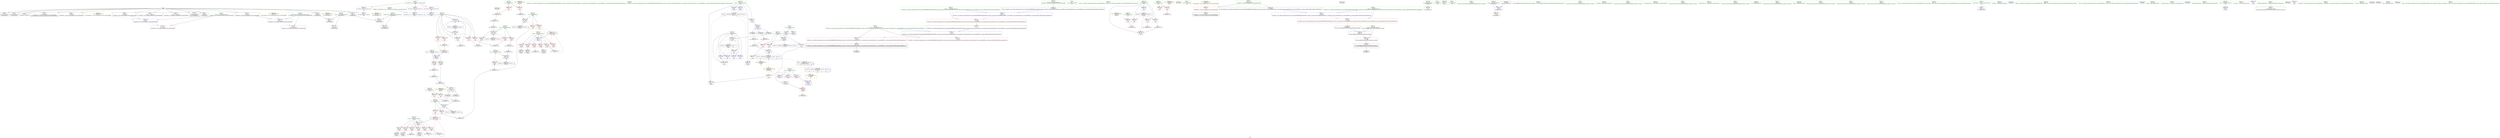 digraph "SVFG" {
	label="SVFG";

	Node0x559aee5b9300 [shape=record,color=grey,label="{NodeID: 0\nNullPtr}"];
	Node0x559aee5b9300 -> Node0x559aee5c7cf0[style=solid];
	Node0x559aee5b9300 -> Node0x559aee5c7df0[style=solid];
	Node0x559aee5b9300 -> Node0x559aee5c7ec0[style=solid];
	Node0x559aee5b9300 -> Node0x559aee5c7f90[style=solid];
	Node0x559aee5b9300 -> Node0x559aee5c8060[style=solid];
	Node0x559aee5b9300 -> Node0x559aee5c8130[style=solid];
	Node0x559aee5b9300 -> Node0x559aee5c8200[style=solid];
	Node0x559aee5b9300 -> Node0x559aee5c82d0[style=solid];
	Node0x559aee5b9300 -> Node0x559aee5c83a0[style=solid];
	Node0x559aee5b9300 -> Node0x559aee5c8470[style=solid];
	Node0x559aee5b9300 -> Node0x559aee5c8540[style=solid];
	Node0x559aee5b9300 -> Node0x559aee5c8610[style=solid];
	Node0x559aee5b9300 -> Node0x559aee5c86e0[style=solid];
	Node0x559aee5b9300 -> Node0x559aee5cde00[style=solid];
	Node0x559aee5ecc00 [shape=record,color=yellow,style=double,label="{NodeID: 360\n16V_1 = ENCHI(MR_16V_0)\npts\{124 \}\nFun[_Z5toStrB5cxx11i]}"];
	Node0x559aee5ecc00 -> Node0x559aee5ce3e0[style=dashed];
	Node0x559aee5d4bc0 [shape=record,color=grey,label="{NodeID: 277\n341 = Binary(340, 254, )\n}"];
	Node0x559aee5d4bc0 -> Node0x559aee5c9680[style=solid];
	Node0x559aee5c94e0 [shape=record,color=blue,label="{NodeID: 194\n279\<--334\nm\<--sub15\nmain\n}"];
	Node0x559aee5c94e0 -> Node0x559aee5cd720[style=dashed];
	Node0x559aee5c94e0 -> Node0x559aee5cd7f0[style=dashed];
	Node0x559aee5c94e0 -> Node0x559aee5e7b40[style=dashed];
	Node0x559aee5c6790 [shape=record,color=red,label="{NodeID: 111\n76\<--54\nsel\<--ehselector.slot\n_Z5toIntNSt7__cxx1112basic_stringIcSt11char_traitsIcESaIcEEE\n}"];
	Node0x559aee5c48b0 [shape=record,color=green,label="{NodeID: 28\n61\<--62\n_ZStrsINSt7__cxx1119basic_istringstreamIcSt11char_traitsIcESaIcEEERiENSt9enable_ifIXsr6__and_ISt6__not_ISt19is_lvalue_referenceIT_EESt33__is_convertible_to_basic_istreamISA_ESt16__is_extractableINSE_14__istream_typeEOT0_vEEE5valueESG_E4typeEOSA_SI_\<--_ZStrsINSt7__cxx1119basic_istringstreamIcSt11char_traitsIcESaIcEEERiENSt9enable_ifIXsr6__and_ISt6__not_ISt19is_lvalue_referenceIT_EESt33__is_convertible_to_basic_istreamISA_ESt16__is_extractableINSE_14__istream_typeEOT0_vEEE5valueESG_E4typeEOSA_SI__field_insensitive\n}"];
	Node0x559aee5e1cb0 [shape=record,color=black,label="{NodeID: 305\nMR_20V_5 = PHI(MR_20V_3, MR_20V_4, MR_20V_2, MR_20V_6, )\npts\{173 \}\n}"];
	Node0x559aee5e1cb0 -> Node0x559aee5cb6a0[style=dashed];
	Node0x559aee5cc6e0 [shape=record,color=red,label="{NodeID: 139\n252\<--248\n\<--nx.addr\n_Z3cnti\n}"];
	Node0x559aee5cc6e0 -> Node0x559aee5d7250[style=solid];
	Node0x559aee5c71d0 [shape=record,color=green,label="{NodeID: 56\n267\<--268\nn\<--n_field_insensitive\nmain\n}"];
	Node0x559aee5c71d0 -> Node0x559aee5ccaf0[style=solid];
	Node0x559aee5c71d0 -> Node0x559aee5ccbc0[style=solid];
	Node0x559aee604b20 [shape=record,color=black,label="{NodeID: 416\n358 = PHI(169, )\n}"];
	Node0x559aee604b20 -> Node0x559aee5c98f0[style=solid];
	Node0x559aee5eb310 [shape=record,color=yellow,style=double,label="{NodeID: 333\n10V_1 = ENCHI(MR_10V_0)\npts\{53 \}\nFun[_Z5toIntNSt7__cxx1112basic_stringIcSt11char_traitsIcESaIcEEE]}"];
	Node0x559aee5eb310 -> Node0x559aee5cdf00[style=dashed];
	Node0x559aee5cde00 [shape=record,color=blue, style = dotted,label="{NodeID: 167\n400\<--3\nllvm.global_ctors_2\<--dummyVal\nGlob }"];
	Node0x559aee5c8980 [shape=record,color=black,label="{NodeID: 84\n92\<--91\n\<--\n_ZStrsINSt7__cxx1119basic_istringstreamIcSt11char_traitsIcESaIcEEERiENSt9enable_ifIXsr6__and_ISt6__not_ISt19is_lvalue_referenceIT_EESt33__is_convertible_to_basic_istreamISA_ESt16__is_extractableINSE_14__istream_typeEOT0_vEEE5valueESG_E4typeEOSA_SI_\n}"];
	Node0x559aee5c8980 -> Node0x559aee5ce240[style=solid];
	Node0x559aee5a28a0 [shape=record,color=green,label="{NodeID: 1\n7\<--1\n__dso_handle\<--dummyObj\nGlob }"];
	Node0x559aee5ecce0 [shape=record,color=yellow,style=double,label="{NodeID: 361\n18V_1 = ENCHI(MR_18V_0)\npts\{126 \}\nFun[_Z5toStrB5cxx11i]}"];
	Node0x559aee5ecce0 -> Node0x559aee5ce4b0[style=dashed];
	Node0x559aee5ca390 [shape=record,color=grey,label="{NodeID: 278\n340 = Binary(254, 339, )\n}"];
	Node0x559aee5ca390 -> Node0x559aee5d4bc0[style=solid];
	Node0x559aee5c95b0 [shape=record,color=blue,label="{NodeID: 195\n281\<--337\nlvl\<--add16\nmain\n}"];
	Node0x559aee5c95b0 -> Node0x559aee5cd8c0[style=dashed];
	Node0x559aee5c95b0 -> Node0x559aee5cd990[style=dashed];
	Node0x559aee5c95b0 -> Node0x559aee5e8040[style=dashed];
	Node0x559aee5c6860 [shape=record,color=red,label="{NodeID: 112\n91\<--83\n\<--__is.addr\n_ZStrsINSt7__cxx1119basic_istringstreamIcSt11char_traitsIcESaIcEEERiENSt9enable_ifIXsr6__and_ISt6__not_ISt19is_lvalue_referenceIT_EESt33__is_convertible_to_basic_istreamISA_ESt16__is_extractableINSE_14__istream_typeEOT0_vEEE5valueESG_E4typeEOSA_SI_\n}"];
	Node0x559aee5c6860 -> Node0x559aee5c8980[style=solid];
	Node0x559aee5c4980 [shape=record,color=green,label="{NodeID: 29\n64\<--65\n_ZNSt7__cxx1119basic_istringstreamIcSt11char_traitsIcESaIcEED1Ev\<--_ZNSt7__cxx1119basic_istringstreamIcSt11char_traitsIcESaIcEED1Ev_field_insensitive\n}"];
	Node0x559aee5e21b0 [shape=record,color=black,label="{NodeID: 306\nMR_26V_3 = PHI(MR_26V_2, MR_26V_1, MR_26V_2, MR_26V_1, )\npts\{179 \}\n}"];
	Node0x559aee5cc7b0 [shape=record,color=red,label="{NodeID: 140\n290\<--263\n\<--tn\nmain\n}"];
	Node0x559aee5cc7b0 -> Node0x559aee5d8450[style=solid];
	Node0x559aee5c72a0 [shape=record,color=green,label="{NodeID: 57\n269\<--270\nx\<--x_field_insensitive\nmain\n}"];
	Node0x559aee5c72a0 -> Node0x559aee5ccc90[style=solid];
	Node0x559aee5c72a0 -> Node0x559aee5ccd60[style=solid];
	Node0x559aee604c60 [shape=record,color=black,label="{NodeID: 417\n367 = PHI()\n}"];
	Node0x559aee5eb3f0 [shape=record,color=yellow,style=double,label="{NodeID: 334\n12V_1 = ENCHI(MR_12V_0)\npts\{55 \}\nFun[_Z5toIntNSt7__cxx1112basic_stringIcSt11char_traitsIcESaIcEEE]}"];
	Node0x559aee5eb3f0 -> Node0x559aee5cdfd0[style=dashed];
	Node0x559aee5cdf00 [shape=record,color=blue,label="{NodeID: 168\n52\<--69\nexn.slot\<--\n_Z5toIntNSt7__cxx1112basic_stringIcSt11char_traitsIcESaIcEEE\n}"];
	Node0x559aee5cdf00 -> Node0x559aee5c66c0[style=dashed];
	Node0x559aee5c8a50 [shape=record,color=black,label="{NodeID: 85\n80\<--102\n_ZStrsINSt7__cxx1119basic_istringstreamIcSt11char_traitsIcESaIcEEERiENSt9enable_ifIXsr6__and_ISt6__not_ISt19is_lvalue_referenceIT_EESt33__is_convertible_to_basic_istreamISA_ESt16__is_extractableINSE_14__istream_typeEOT0_vEEE5valueESG_E4typeEOSA_SI__ret\<--\n_ZStrsINSt7__cxx1119basic_istringstreamIcSt11char_traitsIcESaIcEEERiENSt9enable_ifIXsr6__and_ISt6__not_ISt19is_lvalue_referenceIT_EESt33__is_convertible_to_basic_istreamISA_ESt16__is_extractableINSE_14__istream_typeEOT0_vEEE5valueESG_E4typeEOSA_SI_\n|{<s0>4}}"];
	Node0x559aee5c8a50:s0 -> Node0x559aee603a40[style=solid,color=blue];
	Node0x559aee5b96e0 [shape=record,color=green,label="{NodeID: 2\n12\<--1\n_ZSt3cin\<--dummyObj\nGlob }"];
	Node0x559aee5ca510 [shape=record,color=grey,label="{NodeID: 279\n337 = Binary(336, 222, )\n}"];
	Node0x559aee5ca510 -> Node0x559aee5c95b0[style=solid];
	Node0x559aee5c9680 [shape=record,color=blue,label="{NodeID: 196\n283\<--341\nmaxy\<--sub17\nmain\n}"];
	Node0x559aee5c9680 -> Node0x559aee5cda60[style=dashed];
	Node0x559aee5c9680 -> Node0x559aee5e8540[style=dashed];
	Node0x559aee5c6930 [shape=record,color=red,label="{NodeID: 113\n95\<--85\n\<--__x.addr\n_ZStrsINSt7__cxx1119basic_istringstreamIcSt11char_traitsIcESaIcEEERiENSt9enable_ifIXsr6__and_ISt6__not_ISt19is_lvalue_referenceIT_EESt33__is_convertible_to_basic_istreamISA_ESt16__is_extractableINSE_14__istream_typeEOT0_vEEE5valueESG_E4typeEOSA_SI_\n|{<s0>7}}"];
	Node0x559aee5c6930:s0 -> Node0x559aee605700[style=solid,color=red];
	Node0x559aee5c4a80 [shape=record,color=green,label="{NodeID: 30\n83\<--84\n__is.addr\<--__is.addr_field_insensitive\n_ZStrsINSt7__cxx1119basic_istringstreamIcSt11char_traitsIcESaIcEEERiENSt9enable_ifIXsr6__and_ISt6__not_ISt19is_lvalue_referenceIT_EESt33__is_convertible_to_basic_istreamISA_ESt16__is_extractableINSE_14__istream_typeEOT0_vEEE5valueESG_E4typeEOSA_SI_\n}"];
	Node0x559aee5c4a80 -> Node0x559aee5c6860[style=solid];
	Node0x559aee5c4a80 -> Node0x559aee5ce0a0[style=solid];
	Node0x559aee5e26b0 [shape=record,color=black,label="{NodeID: 307\nMR_28V_5 = PHI(MR_28V_4, MR_28V_1, MR_28V_1, MR_28V_1, )\npts\{90000 \}\n|{<s0>14|<s1>15|<s2>23}}"];
	Node0x559aee5e26b0:s0 -> Node0x559aee5cff30[style=dashed,color=blue];
	Node0x559aee5e26b0:s1 -> Node0x559aee5ceb30[style=dashed,color=blue];
	Node0x559aee5e26b0:s2 -> Node0x559aee5e8a40[style=dashed,color=blue];
	Node0x559aee5cc880 [shape=record,color=red,label="{NodeID: 141\n289\<--265\n\<--ti\nmain\n}"];
	Node0x559aee5cc880 -> Node0x559aee5d8450[style=solid];
	Node0x559aee5c7370 [shape=record,color=green,label="{NodeID: 58\n271\<--272\ny\<--y_field_insensitive\nmain\n}"];
	Node0x559aee5c7370 -> Node0x559aee5cce30[style=solid];
	Node0x559aee5c7370 -> Node0x559aee5ccf00[style=solid];
	Node0x559aee604d30 [shape=record,color=black,label="{NodeID: 418\n372 = PHI()\n}"];
	Node0x559aee5cdfd0 [shape=record,color=blue,label="{NodeID: 169\n54\<--71\nehselector.slot\<--\n_Z5toIntNSt7__cxx1112basic_stringIcSt11char_traitsIcESaIcEEE\n}"];
	Node0x559aee5cdfd0 -> Node0x559aee5c6790[style=dashed];
	Node0x559aee5c8b20 [shape=record,color=black,label="{NodeID: 86\n132\<--121\n\<--os\n_Z5toStrB5cxx11i\n}"];
	Node0x559aee5b90a0 [shape=record,color=green,label="{NodeID: 3\n13\<--1\n.str\<--dummyObj\nGlob }"];
	Node0x559aee5ca690 [shape=record,color=grey,label="{NodeID: 280\n314 = Binary(313, 222, )\n}"];
	Node0x559aee5ca690 -> Node0x559aee5cf0e0[style=solid];
	Node0x559aee5c9750 [shape=record,color=blue,label="{NodeID: 197\n277\<--187\np\<--\nmain\n}"];
	Node0x559aee5c9750 -> Node0x559aee5cd650[style=dashed];
	Node0x559aee5c9750 -> Node0x559aee5e7640[style=dashed];
	Node0x559aee5c6a00 [shape=record,color=red,label="{NodeID: 114\n94\<--87\n\<--__ret_is\n_ZStrsINSt7__cxx1119basic_istringstreamIcSt11char_traitsIcESaIcEEERiENSt9enable_ifIXsr6__and_ISt6__not_ISt19is_lvalue_referenceIT_EESt33__is_convertible_to_basic_istreamISA_ESt16__is_extractableINSE_14__istream_typeEOT0_vEEE5valueESG_E4typeEOSA_SI_\n}"];
	Node0x559aee5c4b50 [shape=record,color=green,label="{NodeID: 31\n85\<--86\n__x.addr\<--__x.addr_field_insensitive\n_ZStrsINSt7__cxx1119basic_istringstreamIcSt11char_traitsIcESaIcEEERiENSt9enable_ifIXsr6__and_ISt6__not_ISt19is_lvalue_referenceIT_EESt33__is_convertible_to_basic_istreamISA_ESt16__is_extractableINSE_14__istream_typeEOT0_vEEE5valueESG_E4typeEOSA_SI_\n}"];
	Node0x559aee5c4b50 -> Node0x559aee5c6930[style=solid];
	Node0x559aee5c4b50 -> Node0x559aee5ce170[style=solid];
	Node0x559aee5e2bb0 [shape=record,color=black,label="{NodeID: 308\nMR_30V_5 = PHI(MR_30V_4, MR_30V_1, MR_30V_1, MR_30V_1, )\npts\{110000 \}\n|{<s0>14|<s1>15|<s2>23}}"];
	Node0x559aee5e2bb0:s0 -> Node0x559aee5d0090[style=dashed,color=blue];
	Node0x559aee5e2bb0:s1 -> Node0x559aee5e2bb0[style=dashed,color=blue];
	Node0x559aee5e2bb0:s2 -> Node0x559aee5e8a40[style=dashed,color=blue];
	Node0x559aee5cc950 [shape=record,color=red,label="{NodeID: 142\n364\<--265\n\<--ti\nmain\n}"];
	Node0x559aee5cc950 -> Node0x559aee5d76d0[style=solid];
	Node0x559aee5c7440 [shape=record,color=green,label="{NodeID: 59\n273\<--274\nlayer\<--layer_field_insensitive\nmain\n}"];
	Node0x559aee5c7440 -> Node0x559aee5ccfd0[style=solid];
	Node0x559aee5c7440 -> Node0x559aee5cd0a0[style=solid];
	Node0x559aee5c7440 -> Node0x559aee5cd170[style=solid];
	Node0x559aee5c7440 -> Node0x559aee5cef40[style=solid];
	Node0x559aee604e00 [shape=record,color=black,label="{NodeID: 419\n81 = PHI(50, )\n0th arg _ZStrsINSt7__cxx1119basic_istringstreamIcSt11char_traitsIcESaIcEEERiENSt9enable_ifIXsr6__and_ISt6__not_ISt19is_lvalue_referenceIT_EESt33__is_convertible_to_basic_istreamISA_ESt16__is_extractableINSE_14__istream_typeEOT0_vEEE5valueESG_E4typeEOSA_SI_ }"];
	Node0x559aee604e00 -> Node0x559aee5ce0a0[style=solid];
	Node0x559aee5ce0a0 [shape=record,color=blue,label="{NodeID: 170\n83\<--81\n__is.addr\<--__is\n_ZStrsINSt7__cxx1119basic_istringstreamIcSt11char_traitsIcESaIcEEERiENSt9enable_ifIXsr6__and_ISt6__not_ISt19is_lvalue_referenceIT_EESt33__is_convertible_to_basic_istreamISA_ESt16__is_extractableINSE_14__istream_typeEOT0_vEEE5valueESG_E4typeEOSA_SI_\n}"];
	Node0x559aee5ce0a0 -> Node0x559aee5c6860[style=dashed];
	Node0x559aee5c8bf0 [shape=record,color=black,label="{NodeID: 87\n260\<--184\nmain_ret\<--\nmain\n}"];
	Node0x559aee5a2990 [shape=record,color=green,label="{NodeID: 4\n15\<--1\n.str.1\<--dummyObj\nGlob }"];
	Node0x559aee5ca810 [shape=record,color=grey,label="{NodeID: 281\n224 = Binary(223, 222, )\n|{<s0>14}}"];
	Node0x559aee5ca810:s0 -> Node0x559aee6052f0[style=solid,color=red];
	Node0x559aee5c9820 [shape=record,color=blue,label="{NodeID: 198\n277\<--193\np\<--\nmain\n}"];
	Node0x559aee5c9820 -> Node0x559aee5cd650[style=dashed];
	Node0x559aee5c9820 -> Node0x559aee5e7640[style=dashed];
	Node0x559aee5cb360 [shape=record,color=red,label="{NodeID: 115\n102\<--87\n\<--__ret_is\n_ZStrsINSt7__cxx1119basic_istringstreamIcSt11char_traitsIcESaIcEEERiENSt9enable_ifIXsr6__and_ISt6__not_ISt19is_lvalue_referenceIT_EESt33__is_convertible_to_basic_istreamISA_ESt16__is_extractableINSE_14__istream_typeEOT0_vEEE5valueESG_E4typeEOSA_SI_\n}"];
	Node0x559aee5cb360 -> Node0x559aee5c8a50[style=solid];
	Node0x559aee5c4c20 [shape=record,color=green,label="{NodeID: 32\n87\<--88\n__ret_is\<--__ret_is_field_insensitive\n_ZStrsINSt7__cxx1119basic_istringstreamIcSt11char_traitsIcESaIcEEERiENSt9enable_ifIXsr6__and_ISt6__not_ISt19is_lvalue_referenceIT_EESt33__is_convertible_to_basic_istreamISA_ESt16__is_extractableINSE_14__istream_typeEOT0_vEEE5valueESG_E4typeEOSA_SI_\n}"];
	Node0x559aee5c4c20 -> Node0x559aee5c6a00[style=solid];
	Node0x559aee5c4c20 -> Node0x559aee5cb360[style=solid];
	Node0x559aee5c4c20 -> Node0x559aee5ce240[style=solid];
	Node0x559aee5cca20 [shape=record,color=red,label="{NodeID: 143\n374\<--265\n\<--ti\nmain\n}"];
	Node0x559aee5cca20 -> Node0x559aee5d7550[style=solid];
	Node0x559aee5c7510 [shape=record,color=green,label="{NodeID: 60\n275\<--276\nnx\<--nx_field_insensitive\nmain\n}"];
	Node0x559aee5c7510 -> Node0x559aee5cd240[style=solid];
	Node0x559aee5c7510 -> Node0x559aee5cd310[style=solid];
	Node0x559aee5c7510 -> Node0x559aee5cd3e0[style=solid];
	Node0x559aee5c7510 -> Node0x559aee5cd4b0[style=solid];
	Node0x559aee5c7510 -> Node0x559aee5cd580[style=solid];
	Node0x559aee5c7510 -> Node0x559aee5cf010[style=solid];
	Node0x559aee5c7510 -> Node0x559aee5cf0e0[style=solid];
	Node0x559aee604fa0 [shape=record,color=black,label="{NodeID: 420\n82 = PHI(48, )\n1st arg _ZStrsINSt7__cxx1119basic_istringstreamIcSt11char_traitsIcESaIcEEERiENSt9enable_ifIXsr6__and_ISt6__not_ISt19is_lvalue_referenceIT_EESt33__is_convertible_to_basic_istreamISA_ESt16__is_extractableINSE_14__istream_typeEOT0_vEEE5valueESG_E4typeEOSA_SI_ }"];
	Node0x559aee604fa0 -> Node0x559aee5ce170[style=solid];
	Node0x559aee5ce170 [shape=record,color=blue,label="{NodeID: 171\n85\<--82\n__x.addr\<--__x\n_ZStrsINSt7__cxx1119basic_istringstreamIcSt11char_traitsIcESaIcEEERiENSt9enable_ifIXsr6__and_ISt6__not_ISt19is_lvalue_referenceIT_EESt33__is_convertible_to_basic_istreamISA_ESt16__is_extractableINSE_14__istream_typeEOT0_vEEE5valueESG_E4typeEOSA_SI_\n}"];
	Node0x559aee5ce170 -> Node0x559aee5c6930[style=dashed];
	Node0x559aee5c8cc0 [shape=record,color=black,label="{NodeID: 88\n196\<--195\nidxprom\<--\n_Z2goii\n}"];
	Node0x559aee5b95e0 [shape=record,color=green,label="{NodeID: 5\n18\<--1\n\<--dummyObj\nCan only get source location for instruction, argument, global var or function.}"];
	Node0x559aee5ca990 [shape=record,color=grey,label="{NodeID: 282\n301 = Binary(296, 298, )\n}"];
	Node0x559aee5ca990 -> Node0x559aee5cac90[style=solid];
	Node0x559aee5c98f0 [shape=record,color=blue,label="{NodeID: 199\n277\<--358\np\<--call24\nmain\n}"];
	Node0x559aee5c98f0 -> Node0x559aee5cd650[style=dashed];
	Node0x559aee5c98f0 -> Node0x559aee5e7640[style=dashed];
	Node0x559aee5cb430 [shape=record,color=red,label="{NodeID: 116\n133\<--119\n\<--a.addr\n_Z5toStrB5cxx11i\n}"];
	Node0x559aee5c4cf0 [shape=record,color=green,label="{NodeID: 33\n97\<--98\n_ZSt7forwardIRiEOT_RNSt16remove_referenceIS1_E4typeE\<--_ZSt7forwardIRiEOT_RNSt16remove_referenceIS1_E4typeE_field_insensitive\n}"];
	Node0x559aee5ccaf0 [shape=record,color=red,label="{NodeID: 144\n309\<--267\n\<--n\nmain\n}"];
	Node0x559aee5ccaf0 -> Node0x559aee5d82d0[style=solid];
	Node0x559aee5c75e0 [shape=record,color=green,label="{NodeID: 61\n277\<--278\np\<--p_field_insensitive\nmain\n}"];
	Node0x559aee5c75e0 -> Node0x559aee5cd650[style=solid];
	Node0x559aee5c75e0 -> Node0x559aee5cf1b0[style=solid];
	Node0x559aee5c75e0 -> Node0x559aee5c9340[style=solid];
	Node0x559aee5c75e0 -> Node0x559aee5c9410[style=solid];
	Node0x559aee5c75e0 -> Node0x559aee5c9750[style=solid];
	Node0x559aee5c75e0 -> Node0x559aee5c9820[style=solid];
	Node0x559aee5c75e0 -> Node0x559aee5c98f0[style=solid];
	Node0x559aee6050e0 [shape=record,color=black,label="{NodeID: 421\n247 = PHI(307, 332, )\n0th arg _Z3cnti }"];
	Node0x559aee6050e0 -> Node0x559aee5cecd0[style=solid];
	Node0x559aee5ce240 [shape=record,color=blue,label="{NodeID: 172\n87\<--92\n__ret_is\<--\n_ZStrsINSt7__cxx1119basic_istringstreamIcSt11char_traitsIcESaIcEEERiENSt9enable_ifIXsr6__and_ISt6__not_ISt19is_lvalue_referenceIT_EESt33__is_convertible_to_basic_istreamISA_ESt16__is_extractableINSE_14__istream_typeEOT0_vEEE5valueESG_E4typeEOSA_SI_\n}"];
	Node0x559aee5ce240 -> Node0x559aee5c6a00[style=dashed];
	Node0x559aee5ce240 -> Node0x559aee5cb360[style=dashed];
	Node0x559aee5c8d90 [shape=record,color=black,label="{NodeID: 89\n199\<--198\nidxprom4\<--\n_Z2goii\n}"];
	Node0x559aee5b4270 [shape=record,color=green,label="{NodeID: 6\n57\<--1\n\<--dummyObj\nCan only get source location for instruction, argument, global var or function.}"];
	Node0x559aee5cab10 [shape=record,color=grey,label="{NodeID: 283\n228 = Binary(229, 227, )\n}"];
	Node0x559aee5cab10 -> Node0x559aee5cb110[style=solid];
	Node0x559aee5c99c0 [shape=record,color=blue,label="{NodeID: 200\n265\<--375\nti\<--inc32\nmain\n}"];
	Node0x559aee5c99c0 -> Node0x559aee5e6b50[style=dashed];
	Node0x559aee5cb500 [shape=record,color=red,label="{NodeID: 117\n151\<--123\nexn\<--exn.slot\n_Z5toStrB5cxx11i\n}"];
	Node0x559aee5c4df0 [shape=record,color=green,label="{NodeID: 34\n100\<--101\n_ZNSirsERi\<--_ZNSirsERi_field_insensitive\n}"];
	Node0x559aee5ccbc0 [shape=record,color=red,label="{NodeID: 145\n330\<--267\n\<--n\nmain\n}"];
	Node0x559aee5ccbc0 -> Node0x559aee5caf90[style=solid];
	Node0x559aee5c76b0 [shape=record,color=green,label="{NodeID: 62\n279\<--280\nm\<--m_field_insensitive\nmain\n}"];
	Node0x559aee5c76b0 -> Node0x559aee5cd720[style=solid];
	Node0x559aee5c76b0 -> Node0x559aee5cd7f0[style=solid];
	Node0x559aee5c76b0 -> Node0x559aee5c94e0[style=solid];
	Node0x559aee6052f0 [shape=record,color=black,label="{NodeID: 422\n170 = PHI(224, 230, 356, )\n0th arg _Z2goii }"];
	Node0x559aee6052f0 -> Node0x559aee5ce580[style=solid];
	Node0x559aee5eb8b0 [shape=record,color=yellow,style=double,label="{NodeID: 339\n36V_1 = ENCHI(MR_36V_0)\npts\{264 \}\nFun[main]}"];
	Node0x559aee5eb8b0 -> Node0x559aee5cc7b0[style=dashed];
	Node0x559aee5ce310 [shape=record,color=blue,label="{NodeID: 173\n119\<--118\na.addr\<--a\n_Z5toStrB5cxx11i\n}"];
	Node0x559aee5ce310 -> Node0x559aee5cb430[style=dashed];
	Node0x559aee5c8e60 [shape=record,color=black,label="{NodeID: 90\n203\<--202\nidxprom6\<--\n_Z2goii\n}"];
	Node0x559aee5b8b00 [shape=record,color=green,label="{NodeID: 7\n129\<--1\n\<--dummyObj\nCan only get source location for instruction, argument, global var or function.}"];
	Node0x559aee5cac90 [shape=record,color=grey,label="{NodeID: 284\n302 = Binary(301, 254, )\n}"];
	Node0x559aee5cac90 -> Node0x559aee5cae10[style=solid];
	Node0x559aee5c9a90 [shape=record,color=blue,label="{NodeID: 201\n389\<--388\n__t.addr\<--__t\n_ZSt7forwardIRiEOT_RNSt16remove_referenceIS1_E4typeE\n}"];
	Node0x559aee5c9a90 -> Node0x559aee5cdb30[style=dashed];
	Node0x559aee5cb5d0 [shape=record,color=red,label="{NodeID: 118\n152\<--125\nsel\<--ehselector.slot\n_Z5toStrB5cxx11i\n}"];
	Node0x559aee5c4ef0 [shape=record,color=green,label="{NodeID: 35\n108\<--109\n__gxx_personality_v0\<--__gxx_personality_v0_field_insensitive\n}"];
	Node0x559aee5ccc90 [shape=record,color=red,label="{NodeID: 146\n297\<--269\n\<--x\nmain\n}"];
	Node0x559aee5c7780 [shape=record,color=green,label="{NodeID: 63\n281\<--282\nlvl\<--lvl_field_insensitive\nmain\n}"];
	Node0x559aee5c7780 -> Node0x559aee5cd8c0[style=solid];
	Node0x559aee5c7780 -> Node0x559aee5cd990[style=solid];
	Node0x559aee5c7780 -> Node0x559aee5c95b0[style=solid];
	Node0x559aee605540 [shape=record,color=black,label="{NodeID: 423\n171 = PHI(226, 232, 357, )\n1st arg _Z2goii }"];
	Node0x559aee605540 -> Node0x559aee5ce650[style=solid];
	Node0x559aee5ce3e0 [shape=record,color=blue,label="{NodeID: 174\n123\<--145\nexn.slot\<--\n_Z5toStrB5cxx11i\n}"];
	Node0x559aee5ce3e0 -> Node0x559aee5cb500[style=dashed];
	Node0x559aee5c8f30 [shape=record,color=black,label="{NodeID: 91\n206\<--205\nidxprom8\<--\n_Z2goii\n}"];
	Node0x559aee5b9840 [shape=record,color=green,label="{NodeID: 8\n184\<--1\n\<--dummyObj\nCan only get source location for instruction, argument, global var or function.}"];
	Node0x559aee5cae10 [shape=record,color=grey,label="{NodeID: 285\n303 = Binary(302, 222, )\n}"];
	Node0x559aee5cae10 -> Node0x559aee5cef40[style=solid];
	Node0x559aee5cb6a0 [shape=record,color=red,label="{NodeID: 119\n242\<--172\n\<--retval\n_Z2goii\n}"];
	Node0x559aee5cb6a0 -> Node0x559aee5c91a0[style=solid];
	Node0x559aee5c4ff0 [shape=record,color=green,label="{NodeID: 36\n114\<--115\n_Z5toStrB5cxx11i\<--_Z5toStrB5cxx11i_field_insensitive\n}"];
	Node0x559aee5ccd60 [shape=record,color=red,label="{NodeID: 147\n351\<--269\n\<--x\nmain\n}"];
	Node0x559aee5ccd60 -> Node0x559aee5d7cd0[style=solid];
	Node0x559aee5c7850 [shape=record,color=green,label="{NodeID: 64\n283\<--284\nmaxy\<--maxy_field_insensitive\nmain\n}"];
	Node0x559aee5c7850 -> Node0x559aee5cda60[style=solid];
	Node0x559aee5c7850 -> Node0x559aee5c9680[style=solid];
	Node0x559aee605700 [shape=record,color=black,label="{NodeID: 424\n388 = PHI(95, )\n0th arg _ZSt7forwardIRiEOT_RNSt16remove_referenceIS1_E4typeE }"];
	Node0x559aee605700 -> Node0x559aee5c9a90[style=solid];
	Node0x559aee5eba70 [shape=record,color=yellow,style=double,label="{NodeID: 341\n40V_1 = ENCHI(MR_40V_0)\npts\{268 \}\nFun[main]}"];
	Node0x559aee5eba70 -> Node0x559aee5ccaf0[style=dashed];
	Node0x559aee5eba70 -> Node0x559aee5ccbc0[style=dashed];
	Node0x559aee5ce4b0 [shape=record,color=blue,label="{NodeID: 175\n125\<--147\nehselector.slot\<--\n_Z5toStrB5cxx11i\n}"];
	Node0x559aee5ce4b0 -> Node0x559aee5cb5d0[style=dashed];
	Node0x559aee5c9000 [shape=record,color=black,label="{NodeID: 92\n216\<--215\nidxprom13\<--\n_Z2goii\n}"];
	Node0x559aee5b98d0 [shape=record,color=green,label="{NodeID: 9\n187\<--1\n\<--dummyObj\nCan only get source location for instruction, argument, global var or function.}"];
	Node0x559aee5caf90 [shape=record,color=grey,label="{NodeID: 286\n334 = Binary(330, 333, )\n}"];
	Node0x559aee5caf90 -> Node0x559aee5c94e0[style=solid];
	Node0x559aee5cb770 [shape=record,color=red,label="{NodeID: 120\n182\<--174\n\<--a.addr\n_Z2goii\n}"];
	Node0x559aee5cb770 -> Node0x559aee5d79d0[style=solid];
	Node0x559aee5c50f0 [shape=record,color=green,label="{NodeID: 37\n119\<--120\na.addr\<--a.addr_field_insensitive\n_Z5toStrB5cxx11i\n}"];
	Node0x559aee5c50f0 -> Node0x559aee5cb430[style=solid];
	Node0x559aee5c50f0 -> Node0x559aee5ce310[style=solid];
	Node0x559aee5cff30 [shape=record,color=yellow,style=double,label="{NodeID: 397\n28V_2 = CSCHI(MR_28V_1)\npts\{90000 \}\nCS[]|{<s0>15}}"];
	Node0x559aee5cff30:s0 -> Node0x559aee5ec820[style=dashed,color=red];
	Node0x559aee5cce30 [shape=record,color=red,label="{NodeID: 148\n296\<--271\n\<--y\nmain\n}"];
	Node0x559aee5cce30 -> Node0x559aee5ca990[style=solid];
	Node0x559aee5c7920 [shape=record,color=green,label="{NodeID: 65\n299\<--300\nabs\<--abs_field_insensitive\n}"];
	Node0x559aee605810 [shape=record,color=black,label="{NodeID: 425\n118 = PHI()\n1st arg _Z5toStrB5cxx11i }"];
	Node0x559aee605810 -> Node0x559aee5ce310[style=solid];
	Node0x559aee5ebb50 [shape=record,color=yellow,style=double,label="{NodeID: 342\n42V_1 = ENCHI(MR_42V_0)\npts\{270 \}\nFun[main]}"];
	Node0x559aee5ebb50 -> Node0x559aee5ccc90[style=dashed];
	Node0x559aee5ebb50 -> Node0x559aee5ccd60[style=dashed];
	Node0x559aee5ce580 [shape=record,color=blue,label="{NodeID: 176\n174\<--170\na.addr\<--a\n_Z2goii\n}"];
	Node0x559aee5ce580 -> Node0x559aee5cb770[style=dashed];
	Node0x559aee5ce580 -> Node0x559aee5cb840[style=dashed];
	Node0x559aee5ce580 -> Node0x559aee5cb910[style=dashed];
	Node0x559aee5ce580 -> Node0x559aee5cb9e0[style=dashed];
	Node0x559aee5ce580 -> Node0x559aee5cbab0[style=dashed];
	Node0x559aee5ce580 -> Node0x559aee5cbb80[style=dashed];
	Node0x559aee5c90d0 [shape=record,color=black,label="{NodeID: 93\n219\<--218\nidxprom15\<--\n_Z2goii\n}"];
	Node0x559aee5b9960 [shape=record,color=green,label="{NodeID: 10\n193\<--1\n\<--dummyObj\nCan only get source location for instruction, argument, global var or function.}"];
	Node0x559aee5cb110 [shape=record,color=grey,label="{NodeID: 287\n235 = Binary(228, 234, )\n}"];
	Node0x559aee5cb110 -> Node0x559aee5ceb30[style=solid];
	Node0x559aee5cb840 [shape=record,color=red,label="{NodeID: 121\n195\<--174\n\<--a.addr\n_Z2goii\n}"];
	Node0x559aee5cb840 -> Node0x559aee5c8cc0[style=solid];
	Node0x559aee5c51c0 [shape=record,color=green,label="{NodeID: 38\n121\<--122\nos\<--os_field_insensitive\n_Z5toStrB5cxx11i\n}"];
	Node0x559aee5c51c0 -> Node0x559aee5c8b20[style=solid];
	Node0x559aee5d0090 [shape=record,color=yellow,style=double,label="{NodeID: 398\n30V_3 = CSCHI(MR_30V_2)\npts\{110000 \}\nCS[]|{<s0>15|<s1>15|<s2>15}}"];
	Node0x559aee5d0090:s0 -> Node0x559aee5cc3a0[style=dashed,color=red];
	Node0x559aee5d0090:s1 -> Node0x559aee5cea60[style=dashed,color=red];
	Node0x559aee5d0090:s2 -> Node0x559aee5e2bb0[style=dashed,color=red];
	Node0x559aee5ccf00 [shape=record,color=red,label="{NodeID: 149\n336\<--271\n\<--y\nmain\n}"];
	Node0x559aee5ccf00 -> Node0x559aee5ca510[style=solid];
	Node0x559aee5c7a20 [shape=record,color=green,label="{NodeID: 66\n368\<--369\nprintf\<--printf_field_insensitive\n}"];
	Node0x559aee5ebc30 [shape=record,color=yellow,style=double,label="{NodeID: 343\n44V_1 = ENCHI(MR_44V_0)\npts\{272 \}\nFun[main]}"];
	Node0x559aee5ebc30 -> Node0x559aee5cce30[style=dashed];
	Node0x559aee5ebc30 -> Node0x559aee5ccf00[style=dashed];
	Node0x559aee5ce650 [shape=record,color=blue,label="{NodeID: 177\n176\<--171\nb.addr\<--b\n_Z2goii\n}"];
	Node0x559aee5ce650 -> Node0x559aee5cbc50[style=dashed];
	Node0x559aee5ce650 -> Node0x559aee5cbd20[style=dashed];
	Node0x559aee5ce650 -> Node0x559aee5cbdf0[style=dashed];
	Node0x559aee5ce650 -> Node0x559aee5cbec0[style=dashed];
	Node0x559aee5ce650 -> Node0x559aee5cbf90[style=dashed];
	Node0x559aee5ce650 -> Node0x559aee5cc060[style=dashed];
	Node0x559aee5c91a0 [shape=record,color=black,label="{NodeID: 94\n169\<--242\n_Z2goii_ret\<--\n_Z2goii\n|{<s0>14|<s1>15|<s2>23}}"];
	Node0x559aee5c91a0:s0 -> Node0x559aee603f00[style=solid,color=blue];
	Node0x559aee5c91a0:s1 -> Node0x559aee604070[style=solid,color=blue];
	Node0x559aee5c91a0:s2 -> Node0x559aee604b20[style=solid,color=blue];
	Node0x559aee5b99f0 [shape=record,color=green,label="{NodeID: 11\n222\<--1\n\<--dummyObj\nCan only get source location for instruction, argument, global var or function.}"];
	Node0x559aee5cb290 [shape=record,color=grey,label="{NodeID: 288\n234 = Binary(229, 233, )\n}"];
	Node0x559aee5cb290 -> Node0x559aee5cb110[style=solid];
	Node0x559aee5cb910 [shape=record,color=red,label="{NodeID: 122\n202\<--174\n\<--a.addr\n_Z2goii\n}"];
	Node0x559aee5cb910 -> Node0x559aee5c8e60[style=solid];
	Node0x559aee5c5290 [shape=record,color=green,label="{NodeID: 39\n123\<--124\nexn.slot\<--exn.slot_field_insensitive\n_Z5toStrB5cxx11i\n}"];
	Node0x559aee5c5290 -> Node0x559aee5cb500[style=solid];
	Node0x559aee5c5290 -> Node0x559aee5ce3e0[style=solid];
	Node0x559aee5ccfd0 [shape=record,color=red,label="{NodeID: 150\n318\<--273\n\<--layer\nmain\n}"];
	Node0x559aee5ccfd0 -> Node0x559aee5d7fd0[style=solid];
	Node0x559aee5c7b20 [shape=record,color=green,label="{NodeID: 67\n389\<--390\n__t.addr\<--__t.addr_field_insensitive\n_ZSt7forwardIRiEOT_RNSt16remove_referenceIS1_E4typeE\n}"];
	Node0x559aee5c7b20 -> Node0x559aee5cdb30[style=solid];
	Node0x559aee5c7b20 -> Node0x559aee5c9a90[style=solid];
	Node0x559aee5ce720 [shape=record,color=blue,label="{NodeID: 178\n172\<--187\nretval\<--\n_Z2goii\n}"];
	Node0x559aee5ce720 -> Node0x559aee5e1cb0[style=dashed];
	Node0x559aee5c9270 [shape=record,color=black,label="{NodeID: 95\n246\<--256\n_Z3cnti_ret\<--mul1\n_Z3cnti\n|{<s0>21|<s1>22}}"];
	Node0x559aee5c9270:s0 -> Node0x559aee604620[style=solid,color=blue];
	Node0x559aee5c9270:s1 -> Node0x559aee6049e0[style=solid,color=blue];
	Node0x559aee5b8cb0 [shape=record,color=green,label="{NodeID: 12\n229\<--1\n\<--dummyObj\nCan only get source location for instruction, argument, global var or function.}"];
	Node0x559aee5d6dd0 [shape=record,color=grey,label="{NodeID: 289\n332 = Binary(331, 222, )\n|{<s0>22}}"];
	Node0x559aee5d6dd0:s0 -> Node0x559aee6050e0[style=solid,color=red];
	Node0x559aee5cb9e0 [shape=record,color=red,label="{NodeID: 123\n215\<--174\n\<--a.addr\n_Z2goii\n}"];
	Node0x559aee5cb9e0 -> Node0x559aee5c9000[style=solid];
	Node0x559aee5c5360 [shape=record,color=green,label="{NodeID: 40\n125\<--126\nehselector.slot\<--ehselector.slot_field_insensitive\n_Z5toStrB5cxx11i\n}"];
	Node0x559aee5c5360 -> Node0x559aee5cb5d0[style=solid];
	Node0x559aee5c5360 -> Node0x559aee5ce4b0[style=solid];
	Node0x559aee5cd0a0 [shape=record,color=red,label="{NodeID: 151\n325\<--273\n\<--layer\nmain\n}"];
	Node0x559aee5cd0a0 -> Node0x559aee5d8150[style=solid];
	Node0x559aee5c7bf0 [shape=record,color=green,label="{NodeID: 68\n19\<--394\n_GLOBAL__sub_I_imbanoob_1_1.cpp\<--_GLOBAL__sub_I_imbanoob_1_1.cpp_field_insensitive\n}"];
	Node0x559aee5c7bf0 -> Node0x559aee5cdd00[style=solid];
	Node0x559aee5ce7f0 [shape=record,color=blue,label="{NodeID: 179\n172\<--193\nretval\<--\n_Z2goii\n}"];
	Node0x559aee5ce7f0 -> Node0x559aee5e1cb0[style=dashed];
	Node0x559aee5c5ad0 [shape=record,color=black,label="{NodeID: 96\n387\<--392\n_ZSt7forwardIRiEOT_RNSt16remove_referenceIS1_E4typeE_ret\<--\n_ZSt7forwardIRiEOT_RNSt16remove_referenceIS1_E4typeE\n|{<s0>7}}"];
	Node0x559aee5c5ad0:s0 -> Node0x559aee603c70[style=solid,color=blue];
	Node0x559aee5b8d40 [shape=record,color=green,label="{NodeID: 13\n254\<--1\n\<--dummyObj\nCan only get source location for instruction, argument, global var or function.}"];
	Node0x559aee5d6f50 [shape=record,color=grey,label="{NodeID: 290\n232 = Binary(231, 222, )\n|{<s0>15}}"];
	Node0x559aee5d6f50:s0 -> Node0x559aee605540[style=solid,color=red];
	Node0x559aee5cbab0 [shape=record,color=red,label="{NodeID: 124\n223\<--174\n\<--a.addr\n_Z2goii\n}"];
	Node0x559aee5cbab0 -> Node0x559aee5ca810[style=solid];
	Node0x559aee5c5430 [shape=record,color=green,label="{NodeID: 41\n130\<--131\n_ZNSt7__cxx1119basic_ostringstreamIcSt11char_traitsIcESaIcEEC1ESt13_Ios_Openmode\<--_ZNSt7__cxx1119basic_ostringstreamIcSt11char_traitsIcESaIcEEC1ESt13_Ios_Openmode_field_insensitive\n}"];
	Node0x559aee5cd170 [shape=record,color=red,label="{NodeID: 152\n339\<--273\n\<--layer\nmain\n}"];
	Node0x559aee5cd170 -> Node0x559aee5ca390[style=solid];
	Node0x559aee5c7cf0 [shape=record,color=black,label="{NodeID: 69\n2\<--3\ndummyVal\<--dummyVal\n}"];
	Node0x559aee5ce8c0 [shape=record,color=blue,label="{NodeID: 180\n178\<--200\nr\<--arrayidx5\n_Z2goii\n}"];
	Node0x559aee5ce8c0 -> Node0x559aee5cc130[style=dashed];
	Node0x559aee5ce8c0 -> Node0x559aee5cc200[style=dashed];
	Node0x559aee5ce8c0 -> Node0x559aee5cc2d0[style=dashed];
	Node0x559aee5ce8c0 -> Node0x559aee5e21b0[style=dashed];
	Node0x559aee5c5ba0 [shape=record,color=purple,label="{NodeID: 97\n28\<--4\n\<--_ZStL8__ioinit\n__cxx_global_var_init\n}"];
	Node0x559aee5b8dd0 [shape=record,color=green,label="{NodeID: 14\n4\<--6\n_ZStL8__ioinit\<--_ZStL8__ioinit_field_insensitive\nGlob }"];
	Node0x559aee5b8dd0 -> Node0x559aee5c5ba0[style=solid];
	Node0x559aee5d70d0 [shape=record,color=grey,label="{NodeID: 291\n255 = Binary(253, 222, )\n}"];
	Node0x559aee5d70d0 -> Node0x559aee5d73d0[style=solid];
	Node0x559aee5cbb80 [shape=record,color=red,label="{NodeID: 125\n230\<--174\n\<--a.addr\n_Z2goii\n|{<s0>15}}"];
	Node0x559aee5cbb80:s0 -> Node0x559aee6052f0[style=solid,color=red];
	Node0x559aee5c5530 [shape=record,color=green,label="{NodeID: 42\n135\<--136\n_ZNSolsEi\<--_ZNSolsEi_field_insensitive\n}"];
	Node0x559aee600e60 [shape=record,color=black,label="{NodeID: 402\n99 = PHI()\n}"];
	Node0x559aee5e6b50 [shape=record,color=black,label="{NodeID: 319\nMR_38V_3 = PHI(MR_38V_4, MR_38V_2, )\npts\{266 \}\n}"];
	Node0x559aee5e6b50 -> Node0x559aee5cc880[style=dashed];
	Node0x559aee5e6b50 -> Node0x559aee5cc950[style=dashed];
	Node0x559aee5e6b50 -> Node0x559aee5cca20[style=dashed];
	Node0x559aee5e6b50 -> Node0x559aee5c99c0[style=dashed];
	Node0x559aee5cd240 [shape=record,color=red,label="{NodeID: 153\n307\<--275\n\<--nx\nmain\n|{<s0>21}}"];
	Node0x559aee5cd240:s0 -> Node0x559aee6050e0[style=solid,color=red];
	Node0x559aee5c7df0 [shape=record,color=black,label="{NodeID: 70\n47\<--3\ns\<--dummyVal\n_Z5toIntNSt7__cxx1112basic_stringIcSt11char_traitsIcESaIcEEE\n0th arg _Z5toIntNSt7__cxx1112basic_stringIcSt11char_traitsIcESaIcEEE }"];
	Node0x559aee5ce990 [shape=record,color=blue,label="{NodeID: 181\n172\<--212\nretval\<--\n_Z2goii\n}"];
	Node0x559aee5ce990 -> Node0x559aee5e1cb0[style=dashed];
	Node0x559aee5c5c70 [shape=record,color=purple,label="{NodeID: 98\n197\<--8\narrayidx\<--dp\n_Z2goii\n}"];
	Node0x559aee5b8ea0 [shape=record,color=green,label="{NodeID: 15\n8\<--9\ndp\<--dp_field_insensitive\nGlob }"];
	Node0x559aee5b8ea0 -> Node0x559aee5c5c70[style=solid];
	Node0x559aee5b8ea0 -> Node0x559aee5c5d40[style=solid];
	Node0x559aee5d7250 [shape=record,color=grey,label="{NodeID: 292\n253 = Binary(254, 252, )\n}"];
	Node0x559aee5d7250 -> Node0x559aee5d70d0[style=solid];
	Node0x559aee5cbc50 [shape=record,color=red,label="{NodeID: 126\n189\<--176\n\<--b.addr\n_Z2goii\n}"];
	Node0x559aee5cbc50 -> Node0x559aee5d7e50[style=solid];
	Node0x559aee5c5630 [shape=record,color=green,label="{NodeID: 43\n138\<--139\n_ZNKSt7__cxx1119basic_ostringstreamIcSt11char_traitsIcESaIcEE3strEv\<--_ZNKSt7__cxx1119basic_ostringstreamIcSt11char_traitsIcESaIcEE3strEv_field_insensitive\n}"];
	Node0x559aee603a40 [shape=record,color=black,label="{NodeID: 403\n60 = PHI(80, )\n}"];
	Node0x559aee5e6c40 [shape=record,color=black,label="{NodeID: 320\nMR_46V_2 = PHI(MR_46V_3, MR_46V_1, )\npts\{274 \}\n}"];
	Node0x559aee5e6c40 -> Node0x559aee5cef40[style=dashed];
	Node0x559aee5cd310 [shape=record,color=red,label="{NodeID: 154\n313\<--275\n\<--nx\nmain\n}"];
	Node0x559aee5cd310 -> Node0x559aee5ca690[style=solid];
	Node0x559aee5c7ec0 [shape=record,color=black,label="{NodeID: 71\n68\<--3\n\<--dummyVal\n_Z5toIntNSt7__cxx1112basic_stringIcSt11char_traitsIcESaIcEEE\n}"];
	Node0x559aee5cea60 [shape=record,color=blue,label="{NodeID: 182\n220\<--222\narrayidx16\<--\n_Z2goii\n|{<s0>14|<s1>14|<s2>14}}"];
	Node0x559aee5cea60:s0 -> Node0x559aee5cc3a0[style=dashed,color=red];
	Node0x559aee5cea60:s1 -> Node0x559aee5cea60[style=dashed,color=red];
	Node0x559aee5cea60:s2 -> Node0x559aee5e2bb0[style=dashed,color=red];
	Node0x559aee5c5d40 [shape=record,color=purple,label="{NodeID: 99\n200\<--8\narrayidx5\<--dp\n_Z2goii\n}"];
	Node0x559aee5c5d40 -> Node0x559aee5ce8c0[style=solid];
	Node0x559aee5c3fb0 [shape=record,color=green,label="{NodeID: 16\n10\<--11\nseen\<--seen_field_insensitive\nGlob }"];
	Node0x559aee5c3fb0 -> Node0x559aee5c5e10[style=solid];
	Node0x559aee5c3fb0 -> Node0x559aee5c5ee0[style=solid];
	Node0x559aee5c3fb0 -> Node0x559aee5c5fb0[style=solid];
	Node0x559aee5c3fb0 -> Node0x559aee5c6080[style=solid];
	Node0x559aee5d73d0 [shape=record,color=grey,label="{NodeID: 293\n256 = Binary(251, 255, )\n}"];
	Node0x559aee5d73d0 -> Node0x559aee5c9270[style=solid];
	Node0x559aee5cbd20 [shape=record,color=red,label="{NodeID: 127\n198\<--176\n\<--b.addr\n_Z2goii\n}"];
	Node0x559aee5cbd20 -> Node0x559aee5c8d90[style=solid];
	Node0x559aee5c5730 [shape=record,color=green,label="{NodeID: 44\n141\<--142\n_ZNSt7__cxx1119basic_ostringstreamIcSt11char_traitsIcESaIcEED1Ev\<--_ZNSt7__cxx1119basic_ostringstreamIcSt11char_traitsIcESaIcEED1Ev_field_insensitive\n}"];
	Node0x559aee603ba0 [shape=record,color=black,label="{NodeID: 404\n29 = PHI()\n}"];
	Node0x559aee5e7140 [shape=record,color=black,label="{NodeID: 321\nMR_48V_2 = PHI(MR_48V_4, MR_48V_1, )\npts\{276 \}\n}"];
	Node0x559aee5e7140 -> Node0x559aee5cf010[style=dashed];
	Node0x559aee5cd3e0 [shape=record,color=red,label="{NodeID: 155\n319\<--275\n\<--nx\nmain\n}"];
	Node0x559aee5cd3e0 -> Node0x559aee5d7fd0[style=solid];
	Node0x559aee5c7f90 [shape=record,color=black,label="{NodeID: 72\n69\<--3\n\<--dummyVal\n_Z5toIntNSt7__cxx1112basic_stringIcSt11char_traitsIcESaIcEEE\n}"];
	Node0x559aee5c7f90 -> Node0x559aee5cdf00[style=solid];
	Node0x559aee5ceb30 [shape=record,color=blue,label="{NodeID: 183\n236\<--235\n\<--add\n_Z2goii\n}"];
	Node0x559aee5ceb30 -> Node0x559aee5cc540[style=dashed];
	Node0x559aee5ceb30 -> Node0x559aee5e26b0[style=dashed];
	Node0x559aee5c5e10 [shape=record,color=purple,label="{NodeID: 100\n204\<--10\narrayidx7\<--seen\n_Z2goii\n}"];
	Node0x559aee5c4040 [shape=record,color=green,label="{NodeID: 17\n17\<--21\nllvm.global_ctors\<--llvm.global_ctors_field_insensitive\nGlob }"];
	Node0x559aee5c4040 -> Node0x559aee5c62f0[style=solid];
	Node0x559aee5c4040 -> Node0x559aee5c63f0[style=solid];
	Node0x559aee5c4040 -> Node0x559aee5c64f0[style=solid];
	Node0x559aee5d7550 [shape=record,color=grey,label="{NodeID: 294\n375 = Binary(374, 222, )\n}"];
	Node0x559aee5d7550 -> Node0x559aee5c99c0[style=solid];
	Node0x559aee5cbdf0 [shape=record,color=red,label="{NodeID: 128\n205\<--176\n\<--b.addr\n_Z2goii\n}"];
	Node0x559aee5cbdf0 -> Node0x559aee5c8f30[style=solid];
	Node0x559aee5c5830 [shape=record,color=green,label="{NodeID: 45\n167\<--168\n_Z2goii\<--_Z2goii_field_insensitive\n}"];
	Node0x559aee603c70 [shape=record,color=black,label="{NodeID: 405\n96 = PHI(387, )\n}"];
	Node0x559aee5e7640 [shape=record,color=black,label="{NodeID: 322\nMR_50V_2 = PHI(MR_50V_5, MR_50V_1, )\npts\{278 \}\n}"];
	Node0x559aee5e7640 -> Node0x559aee5cf1b0[style=dashed];
	Node0x559aee5cd4b0 [shape=record,color=red,label="{NodeID: 156\n324\<--275\n\<--nx\nmain\n}"];
	Node0x559aee5cd4b0 -> Node0x559aee5d8150[style=solid];
	Node0x559aee5c8060 [shape=record,color=black,label="{NodeID: 73\n71\<--3\n\<--dummyVal\n_Z5toIntNSt7__cxx1112basic_stringIcSt11char_traitsIcESaIcEEE\n}"];
	Node0x559aee5c8060 -> Node0x559aee5cdfd0[style=solid];
	Node0x559aee5cec00 [shape=record,color=blue,label="{NodeID: 184\n172\<--239\nretval\<--\n_Z2goii\n}"];
	Node0x559aee5cec00 -> Node0x559aee5e1cb0[style=dashed];
	Node0x559aee5c5ee0 [shape=record,color=purple,label="{NodeID: 101\n207\<--10\narrayidx9\<--seen\n_Z2goii\n}"];
	Node0x559aee5c5ee0 -> Node0x559aee5cc3a0[style=solid];
	Node0x559aee5c40d0 [shape=record,color=green,label="{NodeID: 18\n22\<--23\n__cxx_global_var_init\<--__cxx_global_var_init_field_insensitive\n}"];
	Node0x559aee5d76d0 [shape=record,color=grey,label="{NodeID: 295\n365 = Binary(364, 222, )\n}"];
	Node0x559aee5cbec0 [shape=record,color=red,label="{NodeID: 129\n218\<--176\n\<--b.addr\n_Z2goii\n}"];
	Node0x559aee5cbec0 -> Node0x559aee5c90d0[style=solid];
	Node0x559aee5c5930 [shape=record,color=green,label="{NodeID: 46\n172\<--173\nretval\<--retval_field_insensitive\n_Z2goii\n}"];
	Node0x559aee5c5930 -> Node0x559aee5cb6a0[style=solid];
	Node0x559aee5c5930 -> Node0x559aee5ce720[style=solid];
	Node0x559aee5c5930 -> Node0x559aee5ce7f0[style=solid];
	Node0x559aee5c5930 -> Node0x559aee5ce990[style=solid];
	Node0x559aee5c5930 -> Node0x559aee5cec00[style=solid];
	Node0x559aee603e30 [shape=record,color=black,label="{NodeID: 406\n134 = PHI()\n}"];
	Node0x559aee5e7b40 [shape=record,color=black,label="{NodeID: 323\nMR_52V_2 = PHI(MR_52V_3, MR_52V_1, )\npts\{280 \}\n}"];
	Node0x559aee5e7b40 -> Node0x559aee5c94e0[style=dashed];
	Node0x559aee5e7b40 -> Node0x559aee5e7b40[style=dashed];
	Node0x559aee5cd580 [shape=record,color=red,label="{NodeID: 157\n331\<--275\n\<--nx\nmain\n}"];
	Node0x559aee5cd580 -> Node0x559aee5d6dd0[style=solid];
	Node0x559aee5c8130 [shape=record,color=black,label="{NodeID: 74\n77\<--3\nlpad.val\<--dummyVal\n_Z5toIntNSt7__cxx1112basic_stringIcSt11char_traitsIcESaIcEEE\n}"];
	Node0x559aee5cecd0 [shape=record,color=blue,label="{NodeID: 185\n248\<--247\nnx.addr\<--nx\n_Z3cnti\n}"];
	Node0x559aee5cecd0 -> Node0x559aee5cc610[style=dashed];
	Node0x559aee5cecd0 -> Node0x559aee5cc6e0[style=dashed];
	Node0x559aee5c5fb0 [shape=record,color=purple,label="{NodeID: 102\n217\<--10\narrayidx14\<--seen\n_Z2goii\n}"];
	Node0x559aee5c4160 [shape=record,color=green,label="{NodeID: 19\n26\<--27\n_ZNSt8ios_base4InitC1Ev\<--_ZNSt8ios_base4InitC1Ev_field_insensitive\n}"];
	Node0x559aee5d7850 [shape=record,color=grey,label="{NodeID: 296\n347 = cmp(345, 346, )\n}"];
	Node0x559aee5cbf90 [shape=record,color=red,label="{NodeID: 130\n225\<--176\n\<--b.addr\n_Z2goii\n}"];
	Node0x559aee5cbf90 -> Node0x559aee5d4a40[style=solid];
	Node0x559aee5c5a00 [shape=record,color=green,label="{NodeID: 47\n174\<--175\na.addr\<--a.addr_field_insensitive\n_Z2goii\n}"];
	Node0x559aee5c5a00 -> Node0x559aee5cb770[style=solid];
	Node0x559aee5c5a00 -> Node0x559aee5cb840[style=solid];
	Node0x559aee5c5a00 -> Node0x559aee5cb910[style=solid];
	Node0x559aee5c5a00 -> Node0x559aee5cb9e0[style=solid];
	Node0x559aee5c5a00 -> Node0x559aee5cbab0[style=solid];
	Node0x559aee5c5a00 -> Node0x559aee5cbb80[style=solid];
	Node0x559aee5c5a00 -> Node0x559aee5ce580[style=solid];
	Node0x559aee603f00 [shape=record,color=black,label="{NodeID: 407\n227 = PHI(169, )\n}"];
	Node0x559aee603f00 -> Node0x559aee5cab10[style=solid];
	Node0x559aee5e8040 [shape=record,color=black,label="{NodeID: 324\nMR_54V_2 = PHI(MR_54V_3, MR_54V_1, )\npts\{282 \}\n}"];
	Node0x559aee5e8040 -> Node0x559aee5c95b0[style=dashed];
	Node0x559aee5e8040 -> Node0x559aee5e8040[style=dashed];
	Node0x559aee5cd650 [shape=record,color=red,label="{NodeID: 158\n370\<--277\n\<--p\nmain\n}"];
	Node0x559aee5c8200 [shape=record,color=black,label="{NodeID: 75\n78\<--3\nlpad.val1\<--dummyVal\n_Z5toIntNSt7__cxx1112basic_stringIcSt11char_traitsIcESaIcEEE\n}"];
	Node0x559aee5ceda0 [shape=record,color=blue,label="{NodeID: 186\n261\<--184\nretval\<--\nmain\n}"];
	Node0x559aee5c6080 [shape=record,color=purple,label="{NodeID: 103\n220\<--10\narrayidx16\<--seen\n_Z2goii\n}"];
	Node0x559aee5c6080 -> Node0x559aee5cea60[style=solid];
	Node0x559aee5c4230 [shape=record,color=green,label="{NodeID: 20\n32\<--33\n__cxa_atexit\<--__cxa_atexit_field_insensitive\n}"];
	Node0x559aee5d79d0 [shape=record,color=grey,label="{NodeID: 297\n183 = cmp(182, 184, )\n}"];
	Node0x559aee5cc060 [shape=record,color=red,label="{NodeID: 131\n231\<--176\n\<--b.addr\n_Z2goii\n}"];
	Node0x559aee5cc060 -> Node0x559aee5d6f50[style=solid];
	Node0x559aee5c6af0 [shape=record,color=green,label="{NodeID: 48\n176\<--177\nb.addr\<--b.addr_field_insensitive\n_Z2goii\n}"];
	Node0x559aee5c6af0 -> Node0x559aee5cbc50[style=solid];
	Node0x559aee5c6af0 -> Node0x559aee5cbd20[style=solid];
	Node0x559aee5c6af0 -> Node0x559aee5cbdf0[style=solid];
	Node0x559aee5c6af0 -> Node0x559aee5cbec0[style=solid];
	Node0x559aee5c6af0 -> Node0x559aee5cbf90[style=solid];
	Node0x559aee5c6af0 -> Node0x559aee5cc060[style=solid];
	Node0x559aee5c6af0 -> Node0x559aee5ce650[style=solid];
	Node0x559aee604070 [shape=record,color=black,label="{NodeID: 408\n233 = PHI(169, )\n}"];
	Node0x559aee604070 -> Node0x559aee5cb290[style=solid];
	Node0x559aee5e8540 [shape=record,color=black,label="{NodeID: 325\nMR_56V_2 = PHI(MR_56V_3, MR_56V_1, )\npts\{284 \}\n}"];
	Node0x559aee5e8540 -> Node0x559aee5c9680[style=dashed];
	Node0x559aee5e8540 -> Node0x559aee5e8540[style=dashed];
	Node0x559aee5cd720 [shape=record,color=red,label="{NodeID: 159\n346\<--279\n\<--m\nmain\n}"];
	Node0x559aee5cd720 -> Node0x559aee5d7850[style=solid];
	Node0x559aee5c82d0 [shape=record,color=black,label="{NodeID: 76\n117\<--3\nagg.result\<--dummyVal\n_Z5toStrB5cxx11i\n0th arg _Z5toStrB5cxx11i }"];
	Node0x559aee5cee70 [shape=record,color=blue,label="{NodeID: 187\n265\<--184\nti\<--\nmain\n}"];
	Node0x559aee5cee70 -> Node0x559aee5e6b50[style=dashed];
	Node0x559aee5c6150 [shape=record,color=purple,label="{NodeID: 104\n366\<--13\n\<--.str\nmain\n}"];
	Node0x559aee5c4300 [shape=record,color=green,label="{NodeID: 21\n31\<--37\n_ZNSt8ios_base4InitD1Ev\<--_ZNSt8ios_base4InitD1Ev_field_insensitive\n}"];
	Node0x559aee5c4300 -> Node0x559aee5c87b0[style=solid];
	Node0x559aee5d7b50 [shape=record,color=grey,label="{NodeID: 298\n209 = cmp(208, 184, )\n}"];
	Node0x559aee5cc130 [shape=record,color=red,label="{NodeID: 132\n211\<--178\n\<--r\n_Z2goii\n}"];
	Node0x559aee5cc130 -> Node0x559aee5cc470[style=solid];
	Node0x559aee5c6bc0 [shape=record,color=green,label="{NodeID: 49\n178\<--179\nr\<--r_field_insensitive\n_Z2goii\n}"];
	Node0x559aee5c6bc0 -> Node0x559aee5cc130[style=solid];
	Node0x559aee5c6bc0 -> Node0x559aee5cc200[style=solid];
	Node0x559aee5c6bc0 -> Node0x559aee5cc2d0[style=solid];
	Node0x559aee5c6bc0 -> Node0x559aee5ce8c0[style=solid];
	Node0x559aee6041b0 [shape=record,color=black,label="{NodeID: 409\n286 = PHI()\n}"];
	Node0x559aee5e8a40 [shape=record,color=black,label="{NodeID: 326\nMR_58V_2 = PHI(MR_58V_3, MR_58V_1, )\npts\{90000 110000 \}\n|{|<s1>23|<s2>23|<s3>23|<s4>23}}"];
	Node0x559aee5e8a40 -> Node0x559aee5e8a40[style=dashed];
	Node0x559aee5e8a40:s1 -> Node0x559aee5cc3a0[style=dashed,color=red];
	Node0x559aee5e8a40:s2 -> Node0x559aee5cea60[style=dashed,color=red];
	Node0x559aee5e8a40:s3 -> Node0x559aee5e2bb0[style=dashed,color=red];
	Node0x559aee5e8a40:s4 -> Node0x559aee5ec820[style=dashed,color=red];
	Node0x559aee5cd7f0 [shape=record,color=red,label="{NodeID: 160\n357\<--279\n\<--m\nmain\n|{<s0>23}}"];
	Node0x559aee5cd7f0:s0 -> Node0x559aee605540[style=solid,color=red];
	Node0x559aee5c83a0 [shape=record,color=black,label="{NodeID: 77\n144\<--3\n\<--dummyVal\n_Z5toStrB5cxx11i\n}"];
	Node0x559aee5cef40 [shape=record,color=blue,label="{NodeID: 188\n273\<--303\nlayer\<--add5\nmain\n}"];
	Node0x559aee5cef40 -> Node0x559aee5ccfd0[style=dashed];
	Node0x559aee5cef40 -> Node0x559aee5cd0a0[style=dashed];
	Node0x559aee5cef40 -> Node0x559aee5cd170[style=dashed];
	Node0x559aee5cef40 -> Node0x559aee5e6c40[style=dashed];
	Node0x559aee5c6220 [shape=record,color=purple,label="{NodeID: 105\n371\<--15\n\<--.str.1\nmain\n}"];
	Node0x559aee5c43d0 [shape=record,color=green,label="{NodeID: 22\n44\<--45\n_Z5toIntNSt7__cxx1112basic_stringIcSt11char_traitsIcESaIcEEE\<--_Z5toIntNSt7__cxx1112basic_stringIcSt11char_traitsIcESaIcEEE_field_insensitive\n}"];
	Node0x559aee5d7cd0 [shape=record,color=grey,label="{NodeID: 299\n352 = cmp(351, 184, )\n}"];
	Node0x559aee5cc200 [shape=record,color=red,label="{NodeID: 133\n236\<--178\n\<--r\n_Z2goii\n}"];
	Node0x559aee5cc200 -> Node0x559aee5ceb30[style=solid];
	Node0x559aee5c6c90 [shape=record,color=green,label="{NodeID: 50\n244\<--245\n_Z3cnti\<--_Z3cnti_field_insensitive\n}"];
	Node0x559aee604280 [shape=record,color=black,label="{NodeID: 410\n293 = PHI()\n}"];
	Node0x559aee5cd8c0 [shape=record,color=red,label="{NodeID: 161\n344\<--281\n\<--lvl\nmain\n}"];
	Node0x559aee5cd8c0 -> Node0x559aee5d48c0[style=solid];
	Node0x559aee5c8470 [shape=record,color=black,label="{NodeID: 78\n145\<--3\n\<--dummyVal\n_Z5toStrB5cxx11i\n}"];
	Node0x559aee5c8470 -> Node0x559aee5ce3e0[style=solid];
	Node0x559aee5cf010 [shape=record,color=blue,label="{NodeID: 189\n275\<--184\nnx\<--\nmain\n}"];
	Node0x559aee5cf010 -> Node0x559aee5cd240[style=dashed];
	Node0x559aee5cf010 -> Node0x559aee5cd310[style=dashed];
	Node0x559aee5cf010 -> Node0x559aee5cd3e0[style=dashed];
	Node0x559aee5cf010 -> Node0x559aee5cd4b0[style=dashed];
	Node0x559aee5cf010 -> Node0x559aee5cd580[style=dashed];
	Node0x559aee5cf010 -> Node0x559aee5cf0e0[style=dashed];
	Node0x559aee5cf010 -> Node0x559aee5e7140[style=dashed];
	Node0x559aee5c62f0 [shape=record,color=purple,label="{NodeID: 106\n398\<--17\nllvm.global_ctors_0\<--llvm.global_ctors\nGlob }"];
	Node0x559aee5c62f0 -> Node0x559aee5cdc00[style=solid];
	Node0x559aee5c44a0 [shape=record,color=green,label="{NodeID: 23\n48\<--49\na\<--a_field_insensitive\n_Z5toIntNSt7__cxx1112basic_stringIcSt11char_traitsIcESaIcEEE\n|{|<s1>4}}"];
	Node0x559aee5c44a0 -> Node0x559aee5c65f0[style=solid];
	Node0x559aee5c44a0:s1 -> Node0x559aee604fa0[style=solid,color=red];
	Node0x559aee5d7e50 [shape=record,color=grey,label="{NodeID: 300\n190 = cmp(189, 184, )\n}"];
	Node0x559aee5cc2d0 [shape=record,color=red,label="{NodeID: 134\n238\<--178\n\<--r\n_Z2goii\n}"];
	Node0x559aee5cc2d0 -> Node0x559aee5cc540[style=solid];
	Node0x559aee5c6d90 [shape=record,color=green,label="{NodeID: 51\n248\<--249\nnx.addr\<--nx.addr_field_insensitive\n_Z3cnti\n}"];
	Node0x559aee5c6d90 -> Node0x559aee5cc610[style=solid];
	Node0x559aee5c6d90 -> Node0x559aee5cc6e0[style=solid];
	Node0x559aee5c6d90 -> Node0x559aee5cecd0[style=solid];
	Node0x559aee604350 [shape=record,color=black,label="{NodeID: 411\n294 = PHI()\n}"];
	Node0x559aee5cd990 [shape=record,color=red,label="{NodeID: 162\n356\<--281\n\<--lvl\nmain\n|{<s0>23}}"];
	Node0x559aee5cd990:s0 -> Node0x559aee6052f0[style=solid,color=red];
	Node0x559aee5c8540 [shape=record,color=black,label="{NodeID: 79\n147\<--3\n\<--dummyVal\n_Z5toStrB5cxx11i\n}"];
	Node0x559aee5c8540 -> Node0x559aee5ce4b0[style=solid];
	Node0x559aee5ec820 [shape=record,color=yellow,style=double,label="{NodeID: 356\n28V_1 = ENCHI(MR_28V_0)\npts\{90000 \}\nFun[_Z2goii]|{|<s2>14}}"];
	Node0x559aee5ec820 -> Node0x559aee5cc470[style=dashed];
	Node0x559aee5ec820 -> Node0x559aee5e26b0[style=dashed];
	Node0x559aee5ec820:s2 -> Node0x559aee5ec820[style=dashed,color=red];
	Node0x559aee5cf0e0 [shape=record,color=blue,label="{NodeID: 190\n275\<--314\nnx\<--inc\nmain\n}"];
	Node0x559aee5cf0e0 -> Node0x559aee5cd240[style=dashed];
	Node0x559aee5cf0e0 -> Node0x559aee5cd310[style=dashed];
	Node0x559aee5cf0e0 -> Node0x559aee5cd3e0[style=dashed];
	Node0x559aee5cf0e0 -> Node0x559aee5cd4b0[style=dashed];
	Node0x559aee5cf0e0 -> Node0x559aee5cd580[style=dashed];
	Node0x559aee5cf0e0 -> Node0x559aee5cf0e0[style=dashed];
	Node0x559aee5cf0e0 -> Node0x559aee5e7140[style=dashed];
	Node0x559aee5c63f0 [shape=record,color=purple,label="{NodeID: 107\n399\<--17\nllvm.global_ctors_1\<--llvm.global_ctors\nGlob }"];
	Node0x559aee5c63f0 -> Node0x559aee5cdd00[style=solid];
	Node0x559aee5c4570 [shape=record,color=green,label="{NodeID: 24\n50\<--51\nref.tmp\<--ref.tmp_field_insensitive\n_Z5toIntNSt7__cxx1112basic_stringIcSt11char_traitsIcESaIcEEE\n|{<s0>4}}"];
	Node0x559aee5c4570:s0 -> Node0x559aee604e00[style=solid,color=red];
	Node0x559aee5d7fd0 [shape=record,color=grey,label="{NodeID: 301\n320 = cmp(318, 319, )\n}"];
	Node0x559aee5cc3a0 [shape=record,color=red,label="{NodeID: 135\n208\<--207\n\<--arrayidx9\n_Z2goii\n}"];
	Node0x559aee5cc3a0 -> Node0x559aee5d7b50[style=solid];
	Node0x559aee5c6e60 [shape=record,color=green,label="{NodeID: 52\n258\<--259\nmain\<--main_field_insensitive\n}"];
	Node0x559aee604420 [shape=record,color=black,label="{NodeID: 412\n295 = PHI()\n}"];
	Node0x559aee5cda60 [shape=record,color=red,label="{NodeID: 163\n343\<--283\n\<--maxy\nmain\n}"];
	Node0x559aee5cda60 -> Node0x559aee5d48c0[style=solid];
	Node0x559aee5c8610 [shape=record,color=black,label="{NodeID: 80\n153\<--3\nlpad.val\<--dummyVal\n_Z5toStrB5cxx11i\n}"];
	Node0x559aee5cf1b0 [shape=record,color=blue,label="{NodeID: 191\n277\<--193\np\<--\nmain\n}"];
	Node0x559aee5cf1b0 -> Node0x559aee5c9340[style=dashed];
	Node0x559aee5cf1b0 -> Node0x559aee5c9410[style=dashed];
	Node0x559aee5cf1b0 -> Node0x559aee5c9750[style=dashed];
	Node0x559aee5cf1b0 -> Node0x559aee5c9820[style=dashed];
	Node0x559aee5cf1b0 -> Node0x559aee5c98f0[style=dashed];
	Node0x559aee5c64f0 [shape=record,color=purple,label="{NodeID: 108\n400\<--17\nllvm.global_ctors_2\<--llvm.global_ctors\nGlob }"];
	Node0x559aee5c64f0 -> Node0x559aee5cde00[style=solid];
	Node0x559aee5c4640 [shape=record,color=green,label="{NodeID: 25\n52\<--53\nexn.slot\<--exn.slot_field_insensitive\n_Z5toIntNSt7__cxx1112basic_stringIcSt11char_traitsIcESaIcEEE\n}"];
	Node0x559aee5c4640 -> Node0x559aee5c66c0[style=solid];
	Node0x559aee5c4640 -> Node0x559aee5cdf00[style=solid];
	Node0x559aee5d8150 [shape=record,color=grey,label="{NodeID: 302\n326 = cmp(324, 325, )\n}"];
	Node0x559aee5cc470 [shape=record,color=red,label="{NodeID: 136\n212\<--211\n\<--\n_Z2goii\n}"];
	Node0x559aee5cc470 -> Node0x559aee5ce990[style=solid];
	Node0x559aee5c6f60 [shape=record,color=green,label="{NodeID: 53\n261\<--262\nretval\<--retval_field_insensitive\nmain\n}"];
	Node0x559aee5c6f60 -> Node0x559aee5ceda0[style=solid];
	Node0x559aee6044f0 [shape=record,color=black,label="{NodeID: 413\n298 = PHI()\n}"];
	Node0x559aee6044f0 -> Node0x559aee5ca990[style=solid];
	Node0x559aee5cdb30 [shape=record,color=red,label="{NodeID: 164\n392\<--389\n\<--__t.addr\n_ZSt7forwardIRiEOT_RNSt16remove_referenceIS1_E4typeE\n}"];
	Node0x559aee5cdb30 -> Node0x559aee5c5ad0[style=solid];
	Node0x559aee5c86e0 [shape=record,color=black,label="{NodeID: 81\n154\<--3\nlpad.val2\<--dummyVal\n_Z5toStrB5cxx11i\n}"];
	Node0x559aee5d48c0 [shape=record,color=grey,label="{NodeID: 275\n345 = Binary(343, 344, )\n}"];
	Node0x559aee5d48c0 -> Node0x559aee5d7850[style=solid];
	Node0x559aee5c9340 [shape=record,color=blue,label="{NodeID: 192\n277\<--187\np\<--\nmain\n}"];
	Node0x559aee5c9340 -> Node0x559aee5cd650[style=dashed];
	Node0x559aee5c9340 -> Node0x559aee5e7640[style=dashed];
	Node0x559aee5c65f0 [shape=record,color=red,label="{NodeID: 109\n66\<--48\n\<--a\n_Z5toIntNSt7__cxx1112basic_stringIcSt11char_traitsIcESaIcEEE\n}"];
	Node0x559aee5c65f0 -> Node0x559aee5c88b0[style=solid];
	Node0x559aee5c4710 [shape=record,color=green,label="{NodeID: 26\n54\<--55\nehselector.slot\<--ehselector.slot_field_insensitive\n_Z5toIntNSt7__cxx1112basic_stringIcSt11char_traitsIcESaIcEEE\n}"];
	Node0x559aee5c4710 -> Node0x559aee5c6790[style=solid];
	Node0x559aee5c4710 -> Node0x559aee5cdfd0[style=solid];
	Node0x559aee5d82d0 [shape=record,color=grey,label="{NodeID: 303\n310 = cmp(308, 309, )\n}"];
	Node0x559aee5cc540 [shape=record,color=red,label="{NodeID: 137\n239\<--238\n\<--\n_Z2goii\n}"];
	Node0x559aee5cc540 -> Node0x559aee5cec00[style=solid];
	Node0x559aee5c7030 [shape=record,color=green,label="{NodeID: 54\n263\<--264\ntn\<--tn_field_insensitive\nmain\n}"];
	Node0x559aee5c7030 -> Node0x559aee5cc7b0[style=solid];
	Node0x559aee604620 [shape=record,color=black,label="{NodeID: 414\n308 = PHI(246, )\n}"];
	Node0x559aee604620 -> Node0x559aee5d82d0[style=solid];
	Node0x559aee5cdc00 [shape=record,color=blue,label="{NodeID: 165\n398\<--18\nllvm.global_ctors_0\<--\nGlob }"];
	Node0x559aee5c87b0 [shape=record,color=black,label="{NodeID: 82\n30\<--31\n\<--_ZNSt8ios_base4InitD1Ev\nCan only get source location for instruction, argument, global var or function.}"];
	Node0x559aee5d4a40 [shape=record,color=grey,label="{NodeID: 276\n226 = Binary(225, 222, )\n|{<s0>14}}"];
	Node0x559aee5d4a40:s0 -> Node0x559aee605540[style=solid,color=red];
	Node0x559aee5c9410 [shape=record,color=blue,label="{NodeID: 193\n277\<--193\np\<--\nmain\n}"];
	Node0x559aee5c9410 -> Node0x559aee5cd650[style=dashed];
	Node0x559aee5c9410 -> Node0x559aee5e7640[style=dashed];
	Node0x559aee5c66c0 [shape=record,color=red,label="{NodeID: 110\n75\<--52\nexn\<--exn.slot\n_Z5toIntNSt7__cxx1112basic_stringIcSt11char_traitsIcESaIcEEE\n}"];
	Node0x559aee5c47e0 [shape=record,color=green,label="{NodeID: 27\n58\<--59\n_ZNSt7__cxx1119basic_istringstreamIcSt11char_traitsIcESaIcEEC1ERKNS_12basic_stringIcS2_S3_EESt13_Ios_Openmode\<--_ZNSt7__cxx1119basic_istringstreamIcSt11char_traitsIcESaIcEEC1ERKNS_12basic_stringIcS2_S3_EESt13_Ios_Openmode_field_insensitive\n}"];
	Node0x559aee5d8450 [shape=record,color=grey,label="{NodeID: 304\n291 = cmp(289, 290, )\n}"];
	Node0x559aee5cc610 [shape=record,color=red,label="{NodeID: 138\n251\<--248\n\<--nx.addr\n_Z3cnti\n}"];
	Node0x559aee5cc610 -> Node0x559aee5d73d0[style=solid];
	Node0x559aee5c7100 [shape=record,color=green,label="{NodeID: 55\n265\<--266\nti\<--ti_field_insensitive\nmain\n}"];
	Node0x559aee5c7100 -> Node0x559aee5cc880[style=solid];
	Node0x559aee5c7100 -> Node0x559aee5cc950[style=solid];
	Node0x559aee5c7100 -> Node0x559aee5cca20[style=solid];
	Node0x559aee5c7100 -> Node0x559aee5cee70[style=solid];
	Node0x559aee5c7100 -> Node0x559aee5c99c0[style=solid];
	Node0x559aee6049e0 [shape=record,color=black,label="{NodeID: 415\n333 = PHI(246, )\n}"];
	Node0x559aee6049e0 -> Node0x559aee5caf90[style=solid];
	Node0x559aee28c360 [shape=record,color=yellow,style=double,label="{NodeID: 332\n8V_1 = ENCHI(MR_8V_0)\npts\{49 \}\nFun[_Z5toIntNSt7__cxx1112basic_stringIcSt11char_traitsIcESaIcEEE]}"];
	Node0x559aee28c360 -> Node0x559aee5c65f0[style=dashed];
	Node0x559aee5cdd00 [shape=record,color=blue,label="{NodeID: 166\n399\<--19\nllvm.global_ctors_1\<--_GLOBAL__sub_I_imbanoob_1_1.cpp\nGlob }"];
	Node0x559aee5c88b0 [shape=record,color=black,label="{NodeID: 83\n46\<--66\n_Z5toIntNSt7__cxx1112basic_stringIcSt11char_traitsIcESaIcEEE_ret\<--\n_Z5toIntNSt7__cxx1112basic_stringIcSt11char_traitsIcESaIcEEE\n}"];
}
